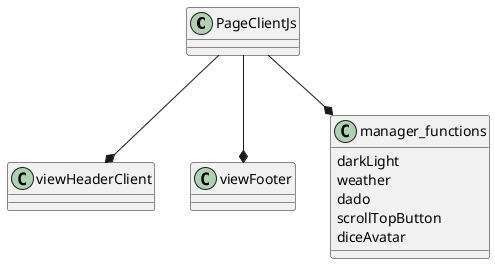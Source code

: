@startuml  PageClientJs
class PageClientJs {
}
class viewHeaderClient {   
}
class viewFooter {   
}

class manager_functions{
darkLight
weather
dado
scrollTopButton
diceAvatar
}

PageClientJs --* viewHeaderClient
PageClientJs --* viewFooter
PageClientJs --* manager_functions
@enduml